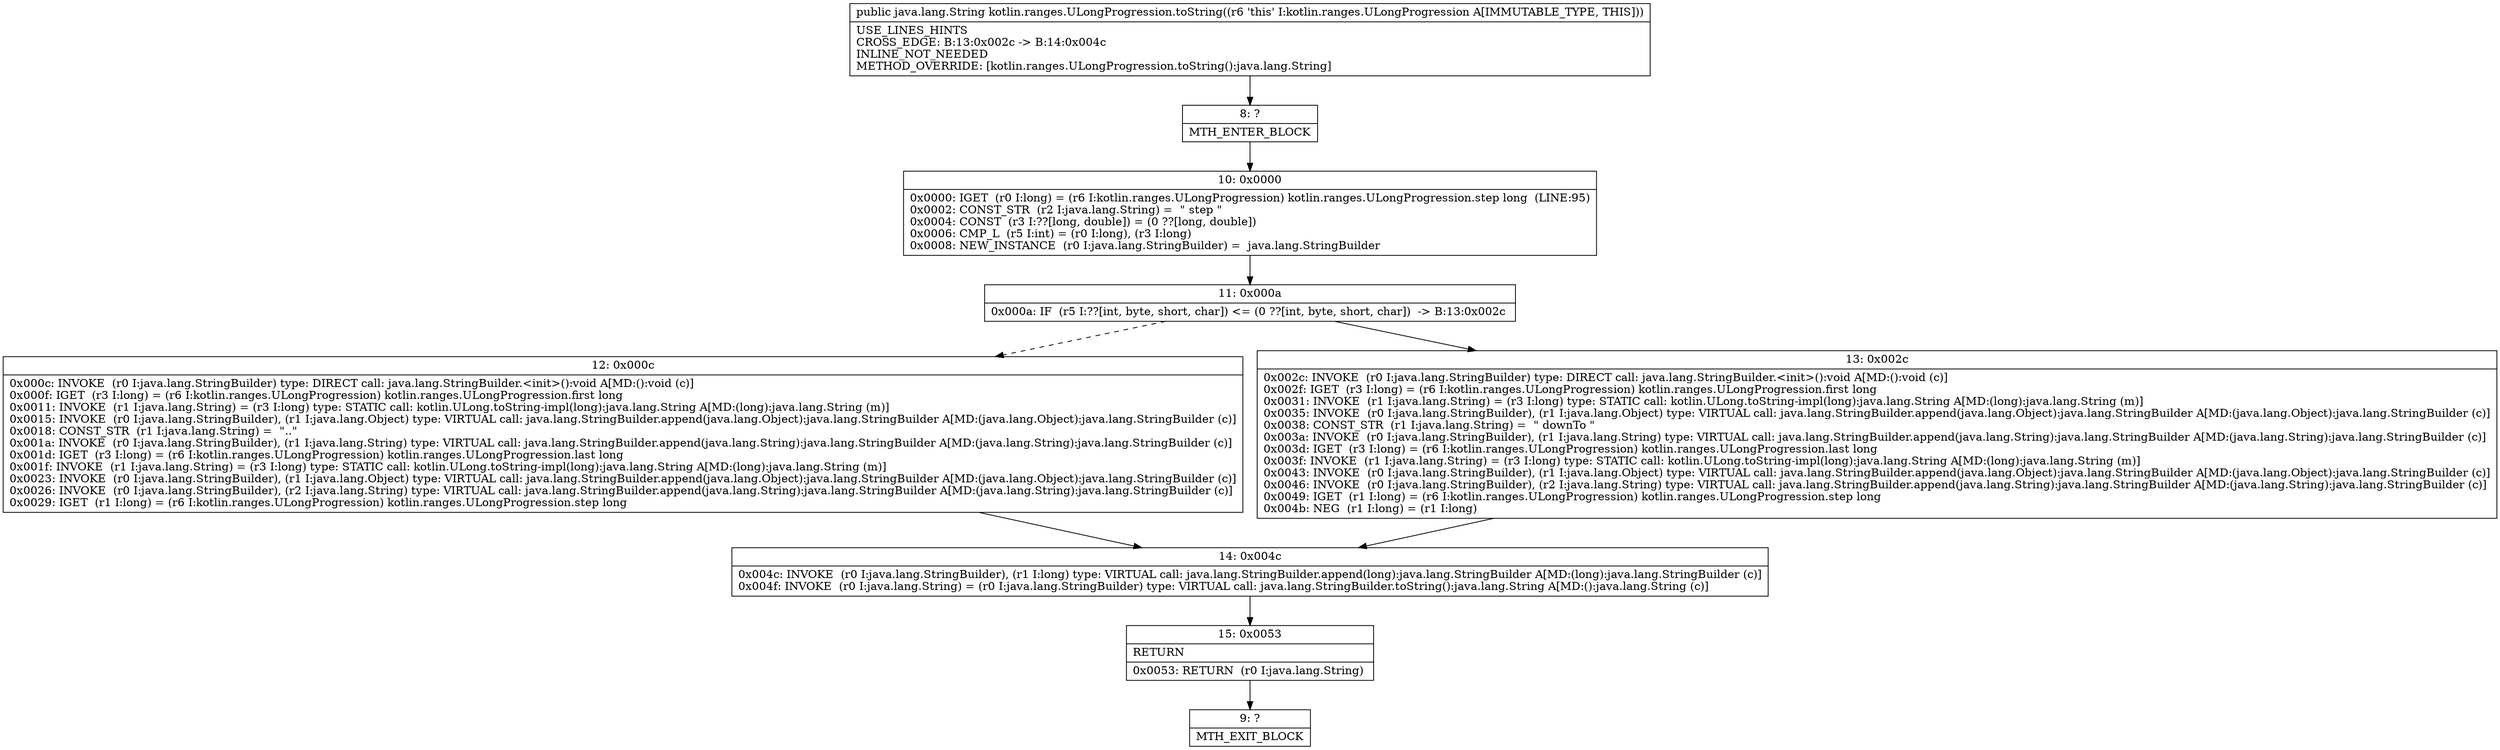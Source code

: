 digraph "CFG forkotlin.ranges.ULongProgression.toString()Ljava\/lang\/String;" {
Node_8 [shape=record,label="{8\:\ ?|MTH_ENTER_BLOCK\l}"];
Node_10 [shape=record,label="{10\:\ 0x0000|0x0000: IGET  (r0 I:long) = (r6 I:kotlin.ranges.ULongProgression) kotlin.ranges.ULongProgression.step long  (LINE:95)\l0x0002: CONST_STR  (r2 I:java.lang.String) =  \" step \" \l0x0004: CONST  (r3 I:??[long, double]) = (0 ??[long, double]) \l0x0006: CMP_L  (r5 I:int) = (r0 I:long), (r3 I:long) \l0x0008: NEW_INSTANCE  (r0 I:java.lang.StringBuilder) =  java.lang.StringBuilder \l}"];
Node_11 [shape=record,label="{11\:\ 0x000a|0x000a: IF  (r5 I:??[int, byte, short, char]) \<= (0 ??[int, byte, short, char])  \-\> B:13:0x002c \l}"];
Node_12 [shape=record,label="{12\:\ 0x000c|0x000c: INVOKE  (r0 I:java.lang.StringBuilder) type: DIRECT call: java.lang.StringBuilder.\<init\>():void A[MD:():void (c)]\l0x000f: IGET  (r3 I:long) = (r6 I:kotlin.ranges.ULongProgression) kotlin.ranges.ULongProgression.first long \l0x0011: INVOKE  (r1 I:java.lang.String) = (r3 I:long) type: STATIC call: kotlin.ULong.toString\-impl(long):java.lang.String A[MD:(long):java.lang.String (m)]\l0x0015: INVOKE  (r0 I:java.lang.StringBuilder), (r1 I:java.lang.Object) type: VIRTUAL call: java.lang.StringBuilder.append(java.lang.Object):java.lang.StringBuilder A[MD:(java.lang.Object):java.lang.StringBuilder (c)]\l0x0018: CONST_STR  (r1 I:java.lang.String) =  \"..\" \l0x001a: INVOKE  (r0 I:java.lang.StringBuilder), (r1 I:java.lang.String) type: VIRTUAL call: java.lang.StringBuilder.append(java.lang.String):java.lang.StringBuilder A[MD:(java.lang.String):java.lang.StringBuilder (c)]\l0x001d: IGET  (r3 I:long) = (r6 I:kotlin.ranges.ULongProgression) kotlin.ranges.ULongProgression.last long \l0x001f: INVOKE  (r1 I:java.lang.String) = (r3 I:long) type: STATIC call: kotlin.ULong.toString\-impl(long):java.lang.String A[MD:(long):java.lang.String (m)]\l0x0023: INVOKE  (r0 I:java.lang.StringBuilder), (r1 I:java.lang.Object) type: VIRTUAL call: java.lang.StringBuilder.append(java.lang.Object):java.lang.StringBuilder A[MD:(java.lang.Object):java.lang.StringBuilder (c)]\l0x0026: INVOKE  (r0 I:java.lang.StringBuilder), (r2 I:java.lang.String) type: VIRTUAL call: java.lang.StringBuilder.append(java.lang.String):java.lang.StringBuilder A[MD:(java.lang.String):java.lang.StringBuilder (c)]\l0x0029: IGET  (r1 I:long) = (r6 I:kotlin.ranges.ULongProgression) kotlin.ranges.ULongProgression.step long \l}"];
Node_14 [shape=record,label="{14\:\ 0x004c|0x004c: INVOKE  (r0 I:java.lang.StringBuilder), (r1 I:long) type: VIRTUAL call: java.lang.StringBuilder.append(long):java.lang.StringBuilder A[MD:(long):java.lang.StringBuilder (c)]\l0x004f: INVOKE  (r0 I:java.lang.String) = (r0 I:java.lang.StringBuilder) type: VIRTUAL call: java.lang.StringBuilder.toString():java.lang.String A[MD:():java.lang.String (c)]\l}"];
Node_15 [shape=record,label="{15\:\ 0x0053|RETURN\l|0x0053: RETURN  (r0 I:java.lang.String) \l}"];
Node_9 [shape=record,label="{9\:\ ?|MTH_EXIT_BLOCK\l}"];
Node_13 [shape=record,label="{13\:\ 0x002c|0x002c: INVOKE  (r0 I:java.lang.StringBuilder) type: DIRECT call: java.lang.StringBuilder.\<init\>():void A[MD:():void (c)]\l0x002f: IGET  (r3 I:long) = (r6 I:kotlin.ranges.ULongProgression) kotlin.ranges.ULongProgression.first long \l0x0031: INVOKE  (r1 I:java.lang.String) = (r3 I:long) type: STATIC call: kotlin.ULong.toString\-impl(long):java.lang.String A[MD:(long):java.lang.String (m)]\l0x0035: INVOKE  (r0 I:java.lang.StringBuilder), (r1 I:java.lang.Object) type: VIRTUAL call: java.lang.StringBuilder.append(java.lang.Object):java.lang.StringBuilder A[MD:(java.lang.Object):java.lang.StringBuilder (c)]\l0x0038: CONST_STR  (r1 I:java.lang.String) =  \" downTo \" \l0x003a: INVOKE  (r0 I:java.lang.StringBuilder), (r1 I:java.lang.String) type: VIRTUAL call: java.lang.StringBuilder.append(java.lang.String):java.lang.StringBuilder A[MD:(java.lang.String):java.lang.StringBuilder (c)]\l0x003d: IGET  (r3 I:long) = (r6 I:kotlin.ranges.ULongProgression) kotlin.ranges.ULongProgression.last long \l0x003f: INVOKE  (r1 I:java.lang.String) = (r3 I:long) type: STATIC call: kotlin.ULong.toString\-impl(long):java.lang.String A[MD:(long):java.lang.String (m)]\l0x0043: INVOKE  (r0 I:java.lang.StringBuilder), (r1 I:java.lang.Object) type: VIRTUAL call: java.lang.StringBuilder.append(java.lang.Object):java.lang.StringBuilder A[MD:(java.lang.Object):java.lang.StringBuilder (c)]\l0x0046: INVOKE  (r0 I:java.lang.StringBuilder), (r2 I:java.lang.String) type: VIRTUAL call: java.lang.StringBuilder.append(java.lang.String):java.lang.StringBuilder A[MD:(java.lang.String):java.lang.StringBuilder (c)]\l0x0049: IGET  (r1 I:long) = (r6 I:kotlin.ranges.ULongProgression) kotlin.ranges.ULongProgression.step long \l0x004b: NEG  (r1 I:long) = (r1 I:long) \l}"];
MethodNode[shape=record,label="{public java.lang.String kotlin.ranges.ULongProgression.toString((r6 'this' I:kotlin.ranges.ULongProgression A[IMMUTABLE_TYPE, THIS]))  | USE_LINES_HINTS\lCROSS_EDGE: B:13:0x002c \-\> B:14:0x004c\lINLINE_NOT_NEEDED\lMETHOD_OVERRIDE: [kotlin.ranges.ULongProgression.toString():java.lang.String]\l}"];
MethodNode -> Node_8;Node_8 -> Node_10;
Node_10 -> Node_11;
Node_11 -> Node_12[style=dashed];
Node_11 -> Node_13;
Node_12 -> Node_14;
Node_14 -> Node_15;
Node_15 -> Node_9;
Node_13 -> Node_14;
}

